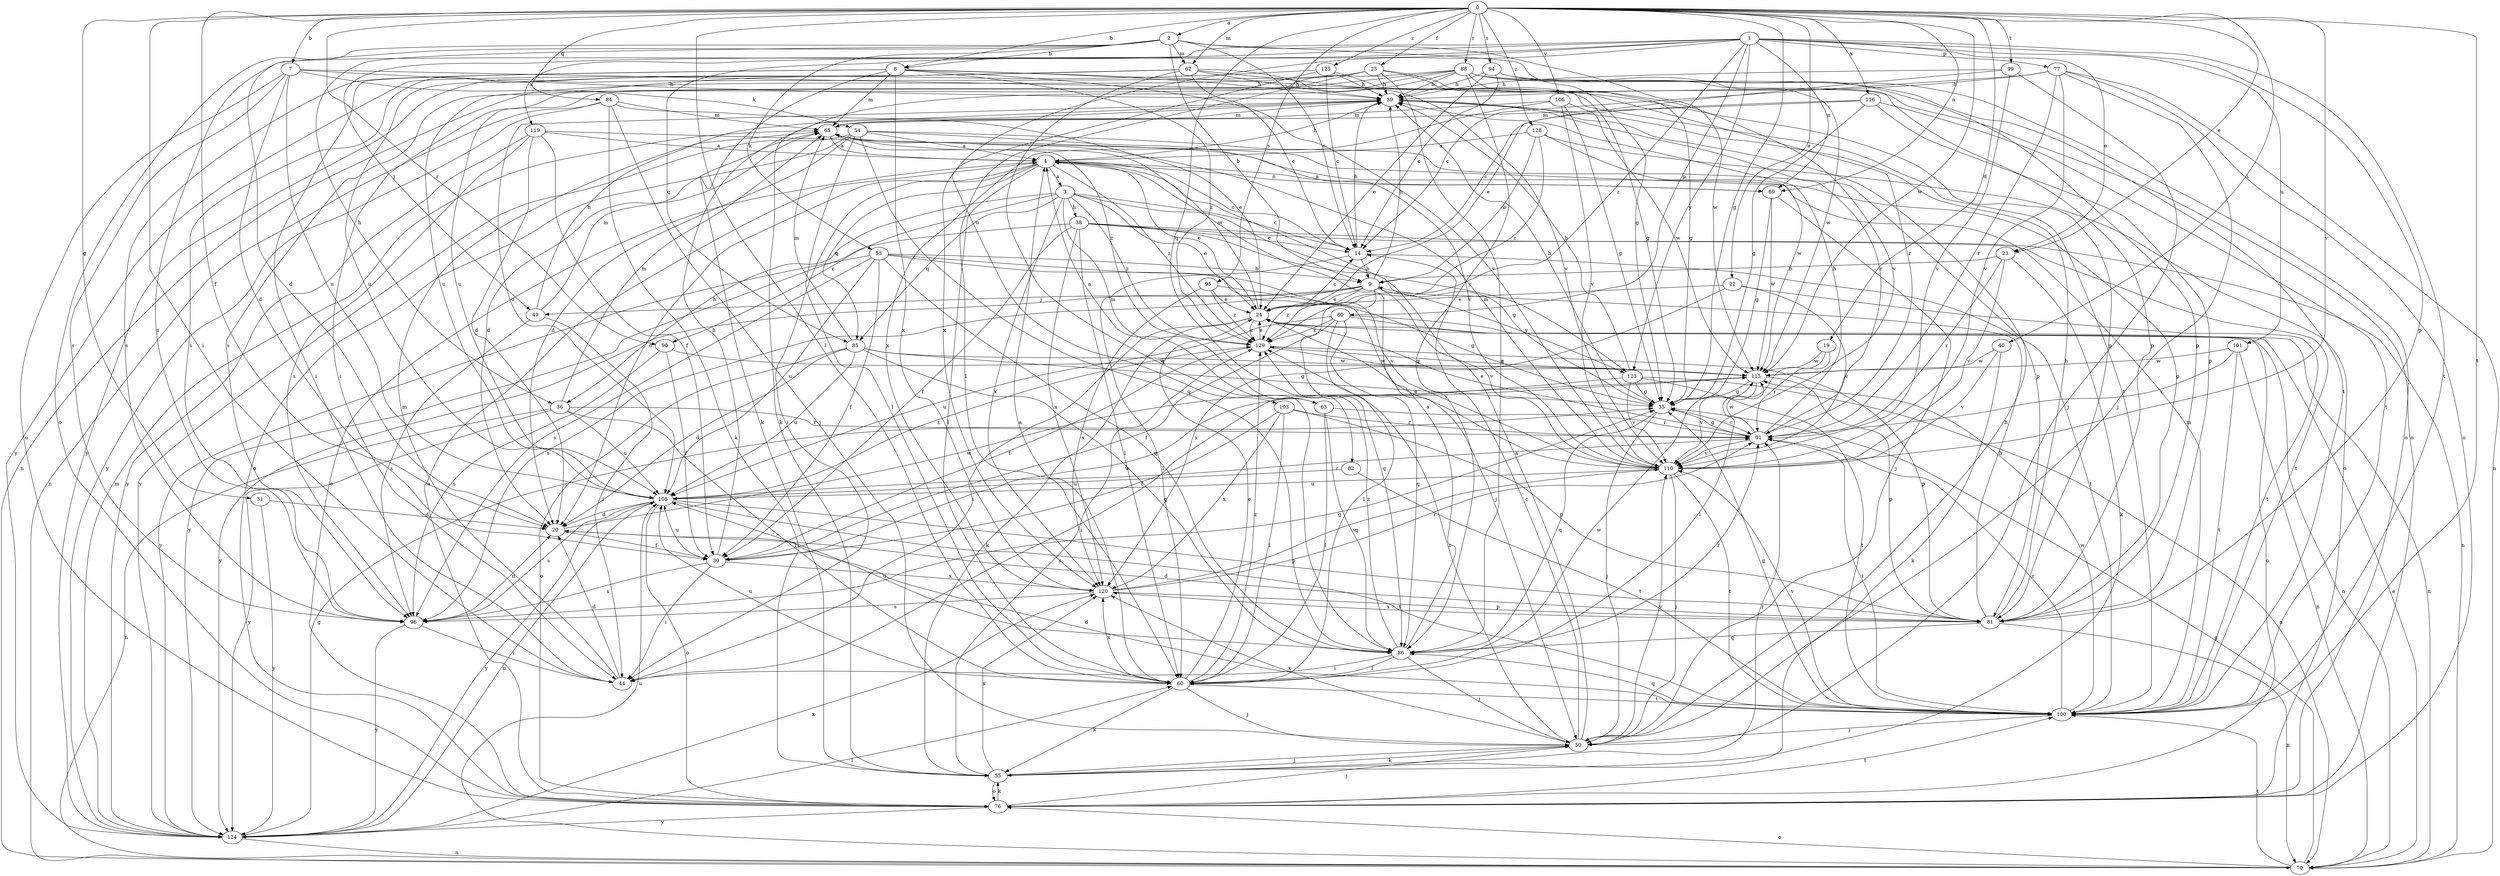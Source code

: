 strict digraph  {
0;
1;
2;
3;
4;
7;
8;
9;
14;
19;
20;
22;
23;
24;
25;
30;
31;
35;
36;
38;
39;
40;
44;
49;
50;
53;
54;
55;
60;
62;
63;
65;
69;
70;
76;
77;
80;
81;
82;
84;
85;
86;
88;
90;
91;
94;
95;
96;
99;
100;
101;
103;
105;
106;
110;
115;
116;
119;
120;
123;
124;
125;
128;
129;
0 -> 2  [label=a];
0 -> 7  [label=b];
0 -> 8  [label=b];
0 -> 19  [label=d];
0 -> 22  [label=e];
0 -> 23  [label=e];
0 -> 25  [label=f];
0 -> 30  [label=f];
0 -> 31  [label=g];
0 -> 35  [label=g];
0 -> 40  [label=i];
0 -> 44  [label=i];
0 -> 60  [label=l];
0 -> 62  [label=m];
0 -> 69  [label=n];
0 -> 82  [label=q];
0 -> 84  [label=q];
0 -> 88  [label=r];
0 -> 90  [label=r];
0 -> 94  [label=s];
0 -> 95  [label=s];
0 -> 99  [label=t];
0 -> 100  [label=t];
0 -> 106  [label=v];
0 -> 110  [label=v];
0 -> 115  [label=w];
0 -> 116  [label=x];
0 -> 125  [label=z];
0 -> 128  [label=z];
1 -> 23  [label=e];
1 -> 49  [label=j];
1 -> 69  [label=n];
1 -> 77  [label=p];
1 -> 80  [label=p];
1 -> 81  [label=p];
1 -> 85  [label=q];
1 -> 96  [label=s];
1 -> 100  [label=t];
1 -> 101  [label=u];
1 -> 103  [label=u];
1 -> 119  [label=x];
1 -> 123  [label=y];
1 -> 129  [label=z];
2 -> 8  [label=b];
2 -> 9  [label=b];
2 -> 14  [label=c];
2 -> 20  [label=d];
2 -> 35  [label=g];
2 -> 36  [label=h];
2 -> 53  [label=k];
2 -> 62  [label=m];
2 -> 76  [label=o];
2 -> 115  [label=w];
3 -> 14  [label=c];
3 -> 24  [label=e];
3 -> 36  [label=h];
3 -> 38  [label=h];
3 -> 63  [label=m];
3 -> 85  [label=q];
3 -> 90  [label=r];
3 -> 120  [label=x];
3 -> 123  [label=y];
3 -> 129  [label=z];
4 -> 3  [label=a];
4 -> 14  [label=c];
4 -> 20  [label=d];
4 -> 24  [label=e];
4 -> 39  [label=h];
4 -> 44  [label=i];
4 -> 60  [label=l];
4 -> 69  [label=n];
4 -> 76  [label=o];
4 -> 85  [label=q];
4 -> 129  [label=z];
7 -> 20  [label=d];
7 -> 39  [label=h];
7 -> 54  [label=k];
7 -> 76  [label=o];
7 -> 96  [label=s];
7 -> 100  [label=t];
7 -> 105  [label=u];
8 -> 39  [label=h];
8 -> 44  [label=i];
8 -> 55  [label=k];
8 -> 65  [label=m];
8 -> 81  [label=p];
8 -> 96  [label=s];
8 -> 110  [label=v];
8 -> 120  [label=x];
8 -> 129  [label=z];
9 -> 24  [label=e];
9 -> 39  [label=h];
9 -> 49  [label=j];
9 -> 86  [label=q];
9 -> 96  [label=s];
9 -> 110  [label=v];
9 -> 123  [label=y];
9 -> 124  [label=y];
9 -> 129  [label=z];
14 -> 9  [label=b];
14 -> 39  [label=h];
14 -> 60  [label=l];
14 -> 100  [label=t];
19 -> 60  [label=l];
19 -> 91  [label=r];
19 -> 115  [label=w];
20 -> 30  [label=f];
20 -> 115  [label=w];
22 -> 24  [label=e];
22 -> 100  [label=t];
22 -> 110  [label=v];
22 -> 120  [label=x];
23 -> 9  [label=b];
23 -> 55  [label=k];
23 -> 91  [label=r];
23 -> 110  [label=v];
24 -> 14  [label=c];
24 -> 44  [label=i];
24 -> 55  [label=k];
24 -> 65  [label=m];
24 -> 70  [label=n];
24 -> 129  [label=z];
25 -> 39  [label=h];
25 -> 60  [label=l];
25 -> 76  [label=o];
25 -> 86  [label=q];
25 -> 96  [label=s];
25 -> 110  [label=v];
25 -> 124  [label=y];
30 -> 39  [label=h];
30 -> 44  [label=i];
30 -> 96  [label=s];
30 -> 105  [label=u];
30 -> 115  [label=w];
30 -> 120  [label=x];
31 -> 20  [label=d];
31 -> 124  [label=y];
35 -> 39  [label=h];
35 -> 50  [label=j];
35 -> 86  [label=q];
35 -> 91  [label=r];
36 -> 60  [label=l];
36 -> 65  [label=m];
36 -> 70  [label=n];
36 -> 91  [label=r];
36 -> 105  [label=u];
36 -> 124  [label=y];
38 -> 14  [label=c];
38 -> 30  [label=f];
38 -> 35  [label=g];
38 -> 60  [label=l];
38 -> 70  [label=n];
38 -> 100  [label=t];
38 -> 120  [label=x];
38 -> 124  [label=y];
39 -> 65  [label=m];
39 -> 91  [label=r];
39 -> 105  [label=u];
40 -> 55  [label=k];
40 -> 110  [label=v];
40 -> 115  [label=w];
44 -> 20  [label=d];
44 -> 65  [label=m];
49 -> 39  [label=h];
49 -> 44  [label=i];
49 -> 65  [label=m];
49 -> 96  [label=s];
50 -> 4  [label=a];
50 -> 14  [label=c];
50 -> 39  [label=h];
50 -> 55  [label=k];
50 -> 110  [label=v];
50 -> 120  [label=x];
50 -> 129  [label=z];
53 -> 9  [label=b];
53 -> 30  [label=f];
53 -> 50  [label=j];
53 -> 86  [label=q];
53 -> 96  [label=s];
53 -> 105  [label=u];
53 -> 110  [label=v];
53 -> 124  [label=y];
54 -> 4  [label=a];
54 -> 20  [label=d];
54 -> 60  [label=l];
54 -> 76  [label=o];
54 -> 81  [label=p];
54 -> 86  [label=q];
54 -> 110  [label=v];
54 -> 124  [label=y];
55 -> 50  [label=j];
55 -> 76  [label=o];
55 -> 91  [label=r];
55 -> 120  [label=x];
55 -> 129  [label=z];
60 -> 4  [label=a];
60 -> 24  [label=e];
60 -> 50  [label=j];
60 -> 55  [label=k];
60 -> 100  [label=t];
60 -> 105  [label=u];
60 -> 115  [label=w];
60 -> 120  [label=x];
60 -> 129  [label=z];
62 -> 14  [label=c];
62 -> 39  [label=h];
62 -> 86  [label=q];
62 -> 91  [label=r];
62 -> 96  [label=s];
62 -> 105  [label=u];
62 -> 110  [label=v];
62 -> 124  [label=y];
63 -> 4  [label=a];
63 -> 60  [label=l];
63 -> 86  [label=q];
63 -> 91  [label=r];
65 -> 4  [label=a];
65 -> 20  [label=d];
65 -> 129  [label=z];
69 -> 4  [label=a];
69 -> 35  [label=g];
69 -> 50  [label=j];
69 -> 115  [label=w];
70 -> 24  [label=e];
70 -> 35  [label=g];
70 -> 76  [label=o];
70 -> 100  [label=t];
70 -> 105  [label=u];
76 -> 4  [label=a];
76 -> 50  [label=j];
76 -> 55  [label=k];
76 -> 100  [label=t];
76 -> 124  [label=y];
77 -> 14  [label=c];
77 -> 39  [label=h];
77 -> 50  [label=j];
77 -> 70  [label=n];
77 -> 76  [label=o];
77 -> 91  [label=r];
77 -> 110  [label=v];
80 -> 30  [label=f];
80 -> 60  [label=l];
80 -> 70  [label=n];
80 -> 76  [label=o];
80 -> 86  [label=q];
80 -> 105  [label=u];
80 -> 129  [label=z];
81 -> 9  [label=b];
81 -> 20  [label=d];
81 -> 39  [label=h];
81 -> 70  [label=n];
81 -> 86  [label=q];
81 -> 120  [label=x];
82 -> 100  [label=t];
82 -> 105  [label=u];
84 -> 24  [label=e];
84 -> 50  [label=j];
84 -> 55  [label=k];
84 -> 65  [label=m];
84 -> 70  [label=n];
84 -> 124  [label=y];
85 -> 20  [label=d];
85 -> 35  [label=g];
85 -> 65  [label=m];
85 -> 76  [label=o];
85 -> 86  [label=q];
85 -> 105  [label=u];
85 -> 115  [label=w];
86 -> 4  [label=a];
86 -> 44  [label=i];
86 -> 50  [label=j];
86 -> 60  [label=l];
86 -> 91  [label=r];
86 -> 105  [label=u];
86 -> 129  [label=z];
88 -> 35  [label=g];
88 -> 39  [label=h];
88 -> 44  [label=i];
88 -> 55  [label=k];
88 -> 70  [label=n];
88 -> 76  [label=o];
88 -> 81  [label=p];
88 -> 86  [label=q];
88 -> 100  [label=t];
88 -> 105  [label=u];
90 -> 30  [label=f];
90 -> 96  [label=s];
90 -> 115  [label=w];
91 -> 24  [label=e];
91 -> 35  [label=g];
91 -> 39  [label=h];
91 -> 100  [label=t];
91 -> 110  [label=v];
91 -> 115  [label=w];
94 -> 14  [label=c];
94 -> 24  [label=e];
94 -> 39  [label=h];
94 -> 81  [label=p];
94 -> 115  [label=w];
95 -> 24  [label=e];
95 -> 35  [label=g];
95 -> 120  [label=x];
95 -> 129  [label=z];
96 -> 20  [label=d];
96 -> 35  [label=g];
96 -> 44  [label=i];
96 -> 124  [label=y];
99 -> 24  [label=e];
99 -> 39  [label=h];
99 -> 50  [label=j];
99 -> 110  [label=v];
100 -> 20  [label=d];
100 -> 35  [label=g];
100 -> 50  [label=j];
100 -> 65  [label=m];
100 -> 86  [label=q];
100 -> 91  [label=r];
100 -> 110  [label=v];
100 -> 115  [label=w];
101 -> 70  [label=n];
101 -> 91  [label=r];
101 -> 100  [label=t];
101 -> 115  [label=w];
103 -> 30  [label=f];
103 -> 60  [label=l];
103 -> 81  [label=p];
103 -> 91  [label=r];
103 -> 120  [label=x];
105 -> 20  [label=d];
105 -> 76  [label=o];
105 -> 81  [label=p];
105 -> 91  [label=r];
105 -> 96  [label=s];
105 -> 100  [label=t];
105 -> 124  [label=y];
105 -> 129  [label=z];
106 -> 35  [label=g];
106 -> 65  [label=m];
106 -> 110  [label=v];
106 -> 115  [label=w];
106 -> 120  [label=x];
110 -> 24  [label=e];
110 -> 50  [label=j];
110 -> 65  [label=m];
110 -> 100  [label=t];
110 -> 105  [label=u];
115 -> 35  [label=g];
115 -> 81  [label=p];
115 -> 110  [label=v];
115 -> 129  [label=z];
116 -> 14  [label=c];
116 -> 35  [label=g];
116 -> 65  [label=m];
116 -> 81  [label=p];
116 -> 100  [label=t];
119 -> 4  [label=a];
119 -> 20  [label=d];
119 -> 30  [label=f];
119 -> 81  [label=p];
119 -> 96  [label=s];
119 -> 124  [label=y];
120 -> 81  [label=p];
120 -> 91  [label=r];
120 -> 96  [label=s];
120 -> 110  [label=v];
123 -> 35  [label=g];
123 -> 39  [label=h];
123 -> 44  [label=i];
123 -> 70  [label=n];
123 -> 100  [label=t];
123 -> 110  [label=v];
124 -> 35  [label=g];
124 -> 60  [label=l];
124 -> 65  [label=m];
124 -> 70  [label=n];
124 -> 105  [label=u];
124 -> 120  [label=x];
125 -> 14  [label=c];
125 -> 35  [label=g];
125 -> 39  [label=h];
125 -> 105  [label=u];
125 -> 120  [label=x];
128 -> 4  [label=a];
128 -> 9  [label=b];
128 -> 76  [label=o];
128 -> 115  [label=w];
128 -> 129  [label=z];
129 -> 24  [label=e];
129 -> 30  [label=f];
129 -> 81  [label=p];
129 -> 115  [label=w];
}
